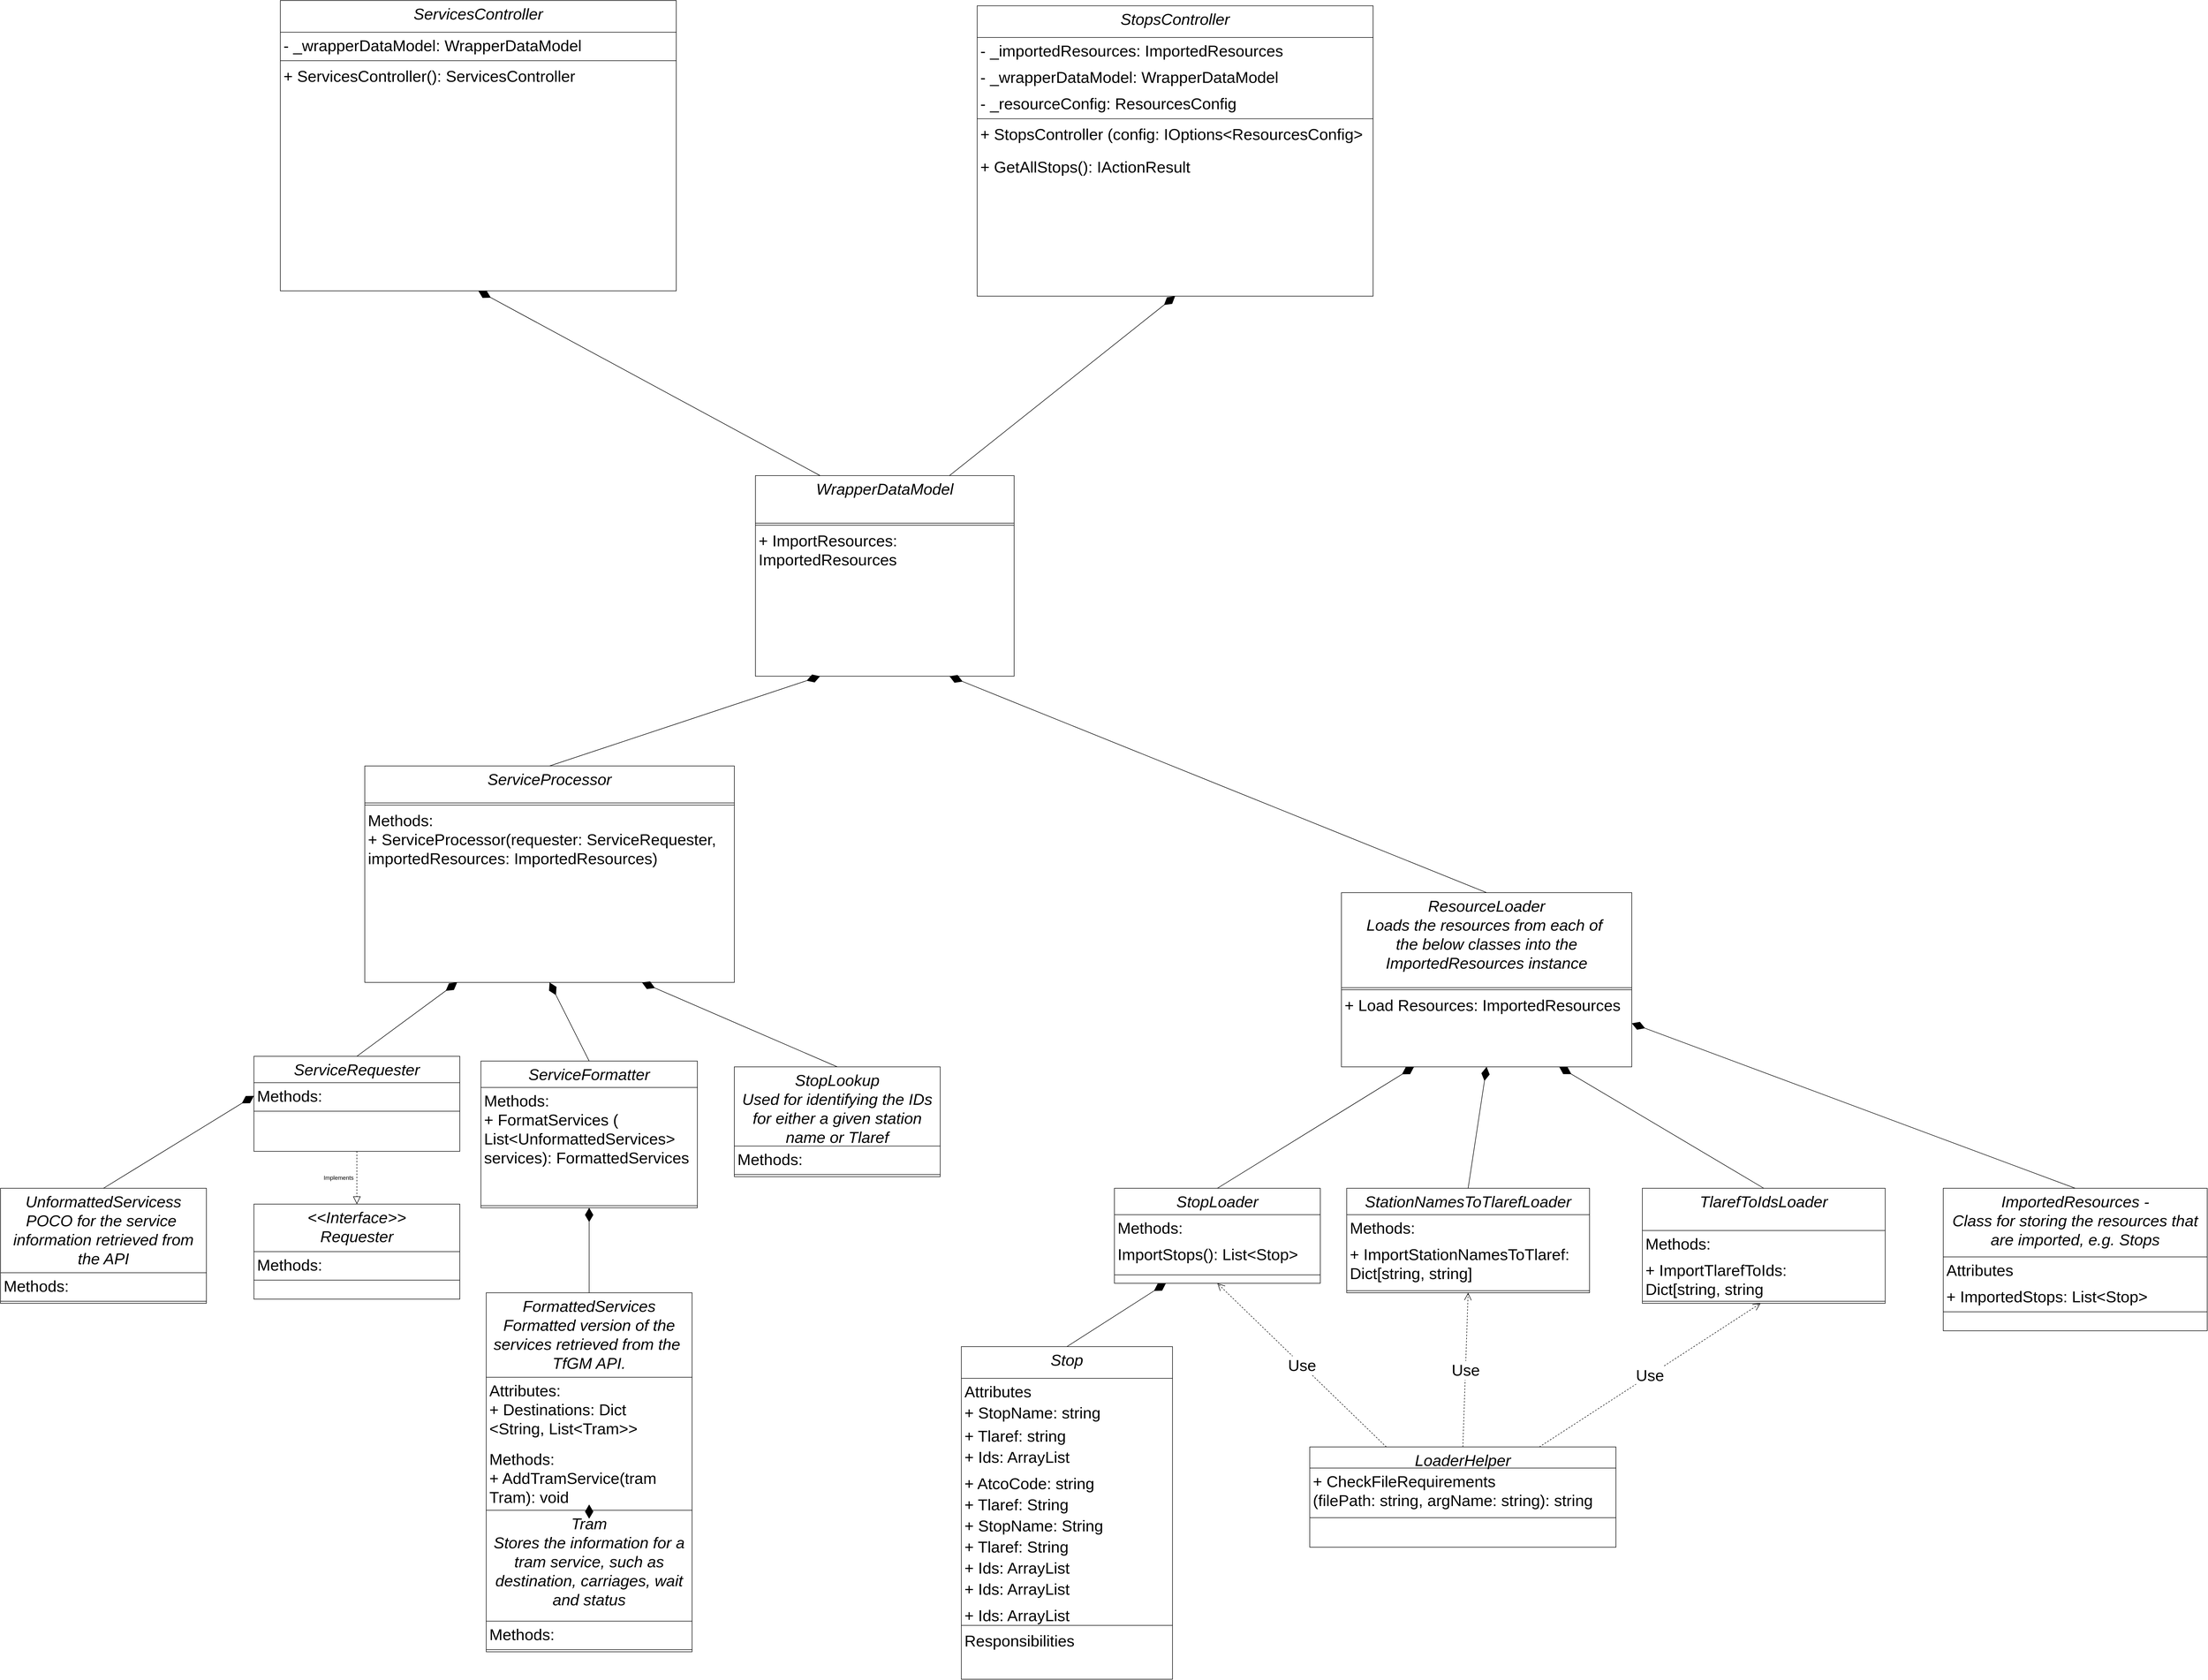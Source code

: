 <mxfile version="16.5.1" type="device"><diagram id="C5RBs43oDa-KdzZeNtuy" name="Page-1"><mxGraphModel dx="2212" dy="3817" grid="1" gridSize="10" guides="1" tooltips="1" connect="1" arrows="1" fold="1" page="1" pageScale="1" pageWidth="3300" pageHeight="2339" math="0" shadow="0"><root><mxCell id="WIyWlLk6GJQsqaUBKTNV-0"/><mxCell id="WIyWlLk6GJQsqaUBKTNV-1" parent="WIyWlLk6GJQsqaUBKTNV-0"/><mxCell id="umMu_IOCSJgN9C3Vmi9t-0" value="StopsController&#10;" style="swimlane;fontStyle=2;align=center;verticalAlign=top;childLayout=stackLayout;horizontal=1;startSize=60;horizontalStack=0;resizeParent=1;resizeLast=0;collapsible=1;marginBottom=0;rounded=0;shadow=0;strokeWidth=1;fontSize=30;" parent="WIyWlLk6GJQsqaUBKTNV-1" vertex="1"><mxGeometry x="1890" y="-990" width="750" height="550" as="geometry"><mxRectangle x="230" y="140" width="160" height="26" as="alternateBounds"/></mxGeometry></mxCell><mxCell id="umMu_IOCSJgN9C3Vmi9t-1" value="- _importedResources: ImportedResources" style="text;align=left;verticalAlign=top;spacingLeft=4;spacingRight=4;overflow=hidden;rotatable=0;points=[[0,0.5],[1,0.5]];portConstraint=eastwest;fontSize=30;" parent="umMu_IOCSJgN9C3Vmi9t-0" vertex="1"><mxGeometry y="60" width="750" height="50" as="geometry"/></mxCell><mxCell id="umMu_IOCSJgN9C3Vmi9t-2" value="- _wrapperDataModel: WrapperDataModel" style="text;align=left;verticalAlign=top;spacingLeft=4;spacingRight=4;overflow=hidden;rotatable=0;points=[[0,0.5],[1,0.5]];portConstraint=eastwest;rounded=0;shadow=0;html=0;fontSize=30;" parent="umMu_IOCSJgN9C3Vmi9t-0" vertex="1"><mxGeometry y="110" width="750" height="50" as="geometry"/></mxCell><mxCell id="umMu_IOCSJgN9C3Vmi9t-3" value="- _resourceConfig: ResourcesConfig" style="text;align=left;verticalAlign=top;spacingLeft=4;spacingRight=4;overflow=hidden;rotatable=0;points=[[0,0.5],[1,0.5]];portConstraint=eastwest;rounded=0;shadow=0;html=0;fontSize=30;" parent="umMu_IOCSJgN9C3Vmi9t-0" vertex="1"><mxGeometry y="160" width="750" height="50" as="geometry"/></mxCell><mxCell id="umMu_IOCSJgN9C3Vmi9t-4" value="" style="line;html=1;strokeWidth=1;align=left;verticalAlign=middle;spacingTop=-1;spacingLeft=3;spacingRight=3;rotatable=0;labelPosition=right;points=[];portConstraint=eastwest;fontSize=30;" parent="umMu_IOCSJgN9C3Vmi9t-0" vertex="1"><mxGeometry y="210" width="750" height="8" as="geometry"/></mxCell><mxCell id="umMu_IOCSJgN9C3Vmi9t-5" value="+ StopsController (config: IOptions&lt;ResourcesConfig&gt;" style="text;align=left;verticalAlign=top;spacingLeft=4;spacingRight=4;overflow=hidden;rotatable=0;points=[[0,0.5],[1,0.5]];portConstraint=eastwest;fontSize=30;" parent="umMu_IOCSJgN9C3Vmi9t-0" vertex="1"><mxGeometry y="218" width="750" height="62" as="geometry"/></mxCell><mxCell id="XrgH619dwSGCwnuP4t7j-2" value="+ GetAllStops(): IActionResult" style="text;align=left;verticalAlign=top;spacingLeft=4;spacingRight=4;overflow=hidden;rotatable=0;points=[[0,0.5],[1,0.5]];portConstraint=eastwest;fontSize=30;" parent="umMu_IOCSJgN9C3Vmi9t-0" vertex="1"><mxGeometry y="280" width="750" height="62" as="geometry"/></mxCell><mxCell id="umMu_IOCSJgN9C3Vmi9t-6" value="Stop" style="swimlane;fontStyle=2;align=center;verticalAlign=top;childLayout=stackLayout;horizontal=1;startSize=60;horizontalStack=0;resizeParent=1;resizeLast=0;collapsible=1;marginBottom=0;rounded=0;shadow=0;strokeWidth=1;fontSize=30;" parent="WIyWlLk6GJQsqaUBKTNV-1" vertex="1"><mxGeometry x="1860" y="1550" width="400" height="630" as="geometry"><mxRectangle x="230" y="140" width="160" height="26" as="alternateBounds"/></mxGeometry></mxCell><mxCell id="umMu_IOCSJgN9C3Vmi9t-50" value="Attributes" style="text;align=left;verticalAlign=top;spacingLeft=4;spacingRight=4;overflow=hidden;rotatable=0;points=[[0,0.5],[1,0.5]];portConstraint=eastwest;fontSize=30;" parent="umMu_IOCSJgN9C3Vmi9t-6" vertex="1"><mxGeometry y="60" width="400" height="40" as="geometry"/></mxCell><mxCell id="umMu_IOCSJgN9C3Vmi9t-7" value="+ StopName: string" style="text;align=left;verticalAlign=top;spacingLeft=4;spacingRight=4;overflow=hidden;rotatable=0;points=[[0,0.5],[1,0.5]];portConstraint=eastwest;fontSize=30;" parent="umMu_IOCSJgN9C3Vmi9t-6" vertex="1"><mxGeometry y="100" width="400" height="44" as="geometry"/></mxCell><mxCell id="umMu_IOCSJgN9C3Vmi9t-8" value="+ Tlaref: string" style="text;align=left;verticalAlign=top;spacingLeft=4;spacingRight=4;overflow=hidden;rotatable=0;points=[[0,0.5],[1,0.5]];portConstraint=eastwest;rounded=0;shadow=0;html=0;fontSize=30;" parent="umMu_IOCSJgN9C3Vmi9t-6" vertex="1"><mxGeometry y="144" width="400" height="40" as="geometry"/></mxCell><mxCell id="umMu_IOCSJgN9C3Vmi9t-54" value="+ Ids: ArrayList" style="text;align=left;verticalAlign=top;spacingLeft=4;spacingRight=4;overflow=hidden;rotatable=0;points=[[0,0.5],[1,0.5]];portConstraint=eastwest;rounded=0;shadow=0;html=0;fontSize=30;" parent="umMu_IOCSJgN9C3Vmi9t-6" vertex="1"><mxGeometry y="184" width="400" height="50" as="geometry"/></mxCell><mxCell id="umMu_IOCSJgN9C3Vmi9t-52" value="+ AtcoCode: string" style="text;align=left;verticalAlign=top;spacingLeft=4;spacingRight=4;overflow=hidden;rotatable=0;points=[[0,0.5],[1,0.5]];portConstraint=eastwest;fontSize=30;" parent="umMu_IOCSJgN9C3Vmi9t-6" vertex="1"><mxGeometry y="234" width="400" height="40" as="geometry"/></mxCell><mxCell id="umMu_IOCSJgN9C3Vmi9t-53" value="+ Tlaref: String" style="text;align=left;verticalAlign=top;spacingLeft=4;spacingRight=4;overflow=hidden;rotatable=0;points=[[0,0.5],[1,0.5]];portConstraint=eastwest;rounded=0;shadow=0;html=0;fontSize=30;" parent="umMu_IOCSJgN9C3Vmi9t-6" vertex="1"><mxGeometry y="274" width="400" height="40" as="geometry"/></mxCell><mxCell id="umMu_IOCSJgN9C3Vmi9t-55" value="+ StopName: String" style="text;align=left;verticalAlign=top;spacingLeft=4;spacingRight=4;overflow=hidden;rotatable=0;points=[[0,0.5],[1,0.5]];portConstraint=eastwest;fontSize=30;" parent="umMu_IOCSJgN9C3Vmi9t-6" vertex="1"><mxGeometry y="314" width="400" height="40" as="geometry"/></mxCell><mxCell id="umMu_IOCSJgN9C3Vmi9t-56" value="+ Tlaref: String" style="text;align=left;verticalAlign=top;spacingLeft=4;spacingRight=4;overflow=hidden;rotatable=0;points=[[0,0.5],[1,0.5]];portConstraint=eastwest;rounded=0;shadow=0;html=0;fontSize=30;" parent="umMu_IOCSJgN9C3Vmi9t-6" vertex="1"><mxGeometry y="354" width="400" height="40" as="geometry"/></mxCell><mxCell id="umMu_IOCSJgN9C3Vmi9t-57" value="+ Ids: ArrayList" style="text;align=left;verticalAlign=top;spacingLeft=4;spacingRight=4;overflow=hidden;rotatable=0;points=[[0,0.5],[1,0.5]];portConstraint=eastwest;rounded=0;shadow=0;html=0;fontSize=30;" parent="umMu_IOCSJgN9C3Vmi9t-6" vertex="1"><mxGeometry y="394" width="400" height="40" as="geometry"/></mxCell><mxCell id="umMu_IOCSJgN9C3Vmi9t-9" value="+ Ids: ArrayList" style="text;align=left;verticalAlign=top;spacingLeft=4;spacingRight=4;overflow=hidden;rotatable=0;points=[[0,0.5],[1,0.5]];portConstraint=eastwest;rounded=0;shadow=0;html=0;fontSize=30;" parent="umMu_IOCSJgN9C3Vmi9t-6" vertex="1"><mxGeometry y="434" width="400" height="50" as="geometry"/></mxCell><mxCell id="umMu_IOCSJgN9C3Vmi9t-58" value="+ Ids: ArrayList" style="text;align=left;verticalAlign=top;spacingLeft=4;spacingRight=4;overflow=hidden;rotatable=0;points=[[0,0.5],[1,0.5]];portConstraint=eastwest;rounded=0;shadow=0;html=0;fontSize=30;" parent="umMu_IOCSJgN9C3Vmi9t-6" vertex="1"><mxGeometry y="484" width="400" height="40" as="geometry"/></mxCell><mxCell id="umMu_IOCSJgN9C3Vmi9t-10" value="" style="line;html=1;strokeWidth=1;align=left;verticalAlign=middle;spacingTop=-1;spacingLeft=3;spacingRight=3;rotatable=0;labelPosition=right;points=[];portConstraint=eastwest;fontSize=30;" parent="umMu_IOCSJgN9C3Vmi9t-6" vertex="1"><mxGeometry y="524" width="400" height="8" as="geometry"/></mxCell><mxCell id="umMu_IOCSJgN9C3Vmi9t-51" value="Responsibilities" style="text;align=left;verticalAlign=top;spacingLeft=4;spacingRight=4;overflow=hidden;rotatable=0;points=[[0,0.5],[1,0.5]];portConstraint=eastwest;fontSize=30;" parent="umMu_IOCSJgN9C3Vmi9t-6" vertex="1"><mxGeometry y="532" width="400" height="42" as="geometry"/></mxCell><mxCell id="umMu_IOCSJgN9C3Vmi9t-12" value="StopLoader" style="swimlane;fontStyle=2;align=center;verticalAlign=top;childLayout=stackLayout;horizontal=1;startSize=50;horizontalStack=0;resizeParent=1;resizeLast=0;collapsible=1;marginBottom=0;rounded=0;shadow=0;strokeWidth=1;fontSize=30;" parent="WIyWlLk6GJQsqaUBKTNV-1" vertex="1"><mxGeometry x="2150" y="1250" width="390" height="180" as="geometry"><mxRectangle x="230" y="140" width="160" height="26" as="alternateBounds"/></mxGeometry></mxCell><mxCell id="umMu_IOCSJgN9C3Vmi9t-81" value="Methods:" style="text;align=left;verticalAlign=top;spacingLeft=4;spacingRight=4;overflow=hidden;rotatable=0;points=[[0,0.5],[1,0.5]];portConstraint=eastwest;fontSize=30;" parent="umMu_IOCSJgN9C3Vmi9t-12" vertex="1"><mxGeometry y="50" width="390" height="50" as="geometry"/></mxCell><mxCell id="umMu_IOCSJgN9C3Vmi9t-13" value="ImportStops(): List&lt;Stop&gt;" style="text;align=left;verticalAlign=top;spacingLeft=4;spacingRight=4;overflow=hidden;rotatable=0;points=[[0,0.5],[1,0.5]];portConstraint=eastwest;fontSize=30;" parent="umMu_IOCSJgN9C3Vmi9t-12" vertex="1"><mxGeometry y="100" width="390" height="60" as="geometry"/></mxCell><mxCell id="umMu_IOCSJgN9C3Vmi9t-16" value="" style="line;html=1;strokeWidth=1;align=left;verticalAlign=middle;spacingTop=-1;spacingLeft=3;spacingRight=3;rotatable=0;labelPosition=right;points=[];portConstraint=eastwest;fontSize=30;" parent="umMu_IOCSJgN9C3Vmi9t-12" vertex="1"><mxGeometry y="160" width="390" height="8" as="geometry"/></mxCell><mxCell id="umMu_IOCSJgN9C3Vmi9t-18" value="ResourceLoader&#10;Loads the resources from each of &#10;the below classes into the &#10;ImportedResources instance" style="swimlane;fontStyle=2;align=center;verticalAlign=top;childLayout=stackLayout;horizontal=1;startSize=180;horizontalStack=0;resizeParent=1;resizeLast=0;collapsible=1;marginBottom=0;rounded=0;shadow=0;strokeWidth=1;fontSize=30;" parent="WIyWlLk6GJQsqaUBKTNV-1" vertex="1"><mxGeometry x="2580" y="690" width="550" height="330" as="geometry"><mxRectangle x="230" y="140" width="160" height="26" as="alternateBounds"/></mxGeometry></mxCell><mxCell id="umMu_IOCSJgN9C3Vmi9t-22" value="" style="line;html=1;strokeWidth=1;align=left;verticalAlign=middle;spacingTop=-1;spacingLeft=3;spacingRight=3;rotatable=0;labelPosition=right;points=[];portConstraint=eastwest;fontSize=30;" parent="umMu_IOCSJgN9C3Vmi9t-18" vertex="1"><mxGeometry y="180" width="550" height="8" as="geometry"/></mxCell><mxCell id="umMu_IOCSJgN9C3Vmi9t-73" value="+ Load Resources: ImportedResources" style="text;align=left;verticalAlign=top;spacingLeft=4;spacingRight=4;overflow=hidden;rotatable=0;points=[[0,0.5],[1,0.5]];portConstraint=eastwest;fontSize=30;" parent="umMu_IOCSJgN9C3Vmi9t-18" vertex="1"><mxGeometry y="188" width="550" height="56" as="geometry"/></mxCell><mxCell id="umMu_IOCSJgN9C3Vmi9t-37" value="ImportedResources - &#10;Class for storing the resources that &#10;are imported, e.g. Stops" style="swimlane;fontStyle=2;align=center;verticalAlign=top;childLayout=stackLayout;horizontal=1;startSize=130;horizontalStack=0;resizeParent=1;resizeLast=0;collapsible=1;marginBottom=0;rounded=0;shadow=0;strokeWidth=1;fontSize=30;" parent="WIyWlLk6GJQsqaUBKTNV-1" vertex="1"><mxGeometry x="3720" y="1250" width="500" height="270" as="geometry"><mxRectangle x="230" y="140" width="160" height="26" as="alternateBounds"/></mxGeometry></mxCell><mxCell id="umMu_IOCSJgN9C3Vmi9t-77" value="Attributes" style="text;align=left;verticalAlign=top;spacingLeft=4;spacingRight=4;overflow=hidden;rotatable=0;points=[[0,0.5],[1,0.5]];portConstraint=eastwest;fontSize=30;" parent="umMu_IOCSJgN9C3Vmi9t-37" vertex="1"><mxGeometry y="130" width="500" height="50" as="geometry"/></mxCell><mxCell id="umMu_IOCSJgN9C3Vmi9t-38" value="+ ImportedStops: List&lt;Stop&gt;" style="text;align=left;verticalAlign=top;spacingLeft=4;spacingRight=4;overflow=hidden;rotatable=0;points=[[0,0.5],[1,0.5]];portConstraint=eastwest;fontSize=30;" parent="umMu_IOCSJgN9C3Vmi9t-37" vertex="1"><mxGeometry y="180" width="500" height="50" as="geometry"/></mxCell><mxCell id="umMu_IOCSJgN9C3Vmi9t-41" value="" style="line;html=1;strokeWidth=1;align=left;verticalAlign=middle;spacingTop=-1;spacingLeft=3;spacingRight=3;rotatable=0;labelPosition=right;points=[];portConstraint=eastwest;fontSize=30;" parent="umMu_IOCSJgN9C3Vmi9t-37" vertex="1"><mxGeometry y="230" width="500" height="8" as="geometry"/></mxCell><mxCell id="umMu_IOCSJgN9C3Vmi9t-43" value="WrapperDataModel" style="swimlane;fontStyle=2;align=center;verticalAlign=top;childLayout=stackLayout;horizontal=1;startSize=90;horizontalStack=0;resizeParent=1;resizeLast=0;collapsible=1;marginBottom=0;rounded=0;shadow=0;strokeWidth=1;fontSize=30;" parent="WIyWlLk6GJQsqaUBKTNV-1" vertex="1"><mxGeometry x="1470" y="-100" width="490" height="380" as="geometry"><mxRectangle x="230" y="140" width="160" height="26" as="alternateBounds"/></mxGeometry></mxCell><mxCell id="umMu_IOCSJgN9C3Vmi9t-47" value="" style="line;html=1;strokeWidth=1;align=left;verticalAlign=middle;spacingTop=-1;spacingLeft=3;spacingRight=3;rotatable=0;labelPosition=right;points=[];portConstraint=eastwest;fontSize=30;" parent="umMu_IOCSJgN9C3Vmi9t-43" vertex="1"><mxGeometry y="90" width="490" height="8" as="geometry"/></mxCell><mxCell id="XrgH619dwSGCwnuP4t7j-0" value="+ ImportResources: &#10;ImportedResources" style="text;align=left;verticalAlign=top;spacingLeft=4;spacingRight=4;overflow=hidden;rotatable=0;points=[[0,0.5],[1,0.5]];portConstraint=eastwest;fontSize=30;" parent="umMu_IOCSJgN9C3Vmi9t-43" vertex="1"><mxGeometry y="98" width="490" height="82" as="geometry"/></mxCell><mxCell id="umMu_IOCSJgN9C3Vmi9t-59" value="StationNamesToTlarefLoader" style="swimlane;fontStyle=2;align=center;verticalAlign=top;childLayout=stackLayout;horizontal=1;startSize=50;horizontalStack=0;resizeParent=1;resizeLast=0;collapsible=1;marginBottom=0;rounded=0;shadow=0;strokeWidth=1;fontSize=30;" parent="WIyWlLk6GJQsqaUBKTNV-1" vertex="1"><mxGeometry x="2590" y="1250" width="460" height="198" as="geometry"><mxRectangle x="230" y="140" width="160" height="26" as="alternateBounds"/></mxGeometry></mxCell><mxCell id="umMu_IOCSJgN9C3Vmi9t-80" value="Methods:" style="text;align=left;verticalAlign=top;spacingLeft=4;spacingRight=4;overflow=hidden;rotatable=0;points=[[0,0.5],[1,0.5]];portConstraint=eastwest;fontSize=30;" parent="umMu_IOCSJgN9C3Vmi9t-59" vertex="1"><mxGeometry y="50" width="460" height="50" as="geometry"/></mxCell><mxCell id="umMu_IOCSJgN9C3Vmi9t-60" value="+ ImportStationNamesToTlaref: &#10;Dict[string, string]" style="text;align=left;verticalAlign=top;spacingLeft=4;spacingRight=4;overflow=hidden;rotatable=0;points=[[0,0.5],[1,0.5]];portConstraint=eastwest;fontSize=30;" parent="umMu_IOCSJgN9C3Vmi9t-59" vertex="1"><mxGeometry y="100" width="460" height="90" as="geometry"/></mxCell><mxCell id="umMu_IOCSJgN9C3Vmi9t-63" value="" style="line;html=1;strokeWidth=1;align=left;verticalAlign=middle;spacingTop=-1;spacingLeft=3;spacingRight=3;rotatable=0;labelPosition=right;points=[];portConstraint=eastwest;fontSize=30;" parent="umMu_IOCSJgN9C3Vmi9t-59" vertex="1"><mxGeometry y="190" width="460" height="8" as="geometry"/></mxCell><mxCell id="umMu_IOCSJgN9C3Vmi9t-65" value="TlarefToIdsLoader" style="swimlane;fontStyle=2;align=center;verticalAlign=top;childLayout=stackLayout;horizontal=1;startSize=80;horizontalStack=0;resizeParent=1;resizeLast=0;collapsible=1;marginBottom=0;rounded=0;shadow=0;strokeWidth=1;fontSize=30;" parent="WIyWlLk6GJQsqaUBKTNV-1" vertex="1"><mxGeometry x="3150" y="1250" width="460" height="218" as="geometry"><mxRectangle x="230" y="140" width="160" height="26" as="alternateBounds"/></mxGeometry></mxCell><mxCell id="umMu_IOCSJgN9C3Vmi9t-78" value="Methods:" style="text;align=left;verticalAlign=top;spacingLeft=4;spacingRight=4;overflow=hidden;rotatable=0;points=[[0,0.5],[1,0.5]];portConstraint=eastwest;fontSize=30;" parent="umMu_IOCSJgN9C3Vmi9t-65" vertex="1"><mxGeometry y="80" width="460" height="50" as="geometry"/></mxCell><mxCell id="umMu_IOCSJgN9C3Vmi9t-66" value="+ ImportTlarefToIds: &#10;Dict[string, string" style="text;align=left;verticalAlign=top;spacingLeft=4;spacingRight=4;overflow=hidden;rotatable=0;points=[[0,0.5],[1,0.5]];portConstraint=eastwest;fontSize=30;" parent="umMu_IOCSJgN9C3Vmi9t-65" vertex="1"><mxGeometry y="130" width="460" height="80" as="geometry"/></mxCell><mxCell id="umMu_IOCSJgN9C3Vmi9t-69" value="" style="line;html=1;strokeWidth=1;align=left;verticalAlign=middle;spacingTop=-1;spacingLeft=3;spacingRight=3;rotatable=0;labelPosition=right;points=[];portConstraint=eastwest;fontSize=30;" parent="umMu_IOCSJgN9C3Vmi9t-65" vertex="1"><mxGeometry y="210" width="460" height="8" as="geometry"/></mxCell><mxCell id="umMu_IOCSJgN9C3Vmi9t-74" value="LoaderHelper" style="swimlane;fontStyle=2;align=center;verticalAlign=top;childLayout=stackLayout;horizontal=1;startSize=40;horizontalStack=0;resizeParent=1;resizeLast=0;collapsible=1;marginBottom=0;rounded=0;shadow=0;strokeWidth=1;fontSize=30;" parent="WIyWlLk6GJQsqaUBKTNV-1" vertex="1"><mxGeometry x="2520" y="1740" width="580" height="190" as="geometry"><mxRectangle x="230" y="140" width="160" height="26" as="alternateBounds"/></mxGeometry></mxCell><mxCell id="umMu_IOCSJgN9C3Vmi9t-75" value="+ CheckFileRequirements &#10;(filePath: string, argName: string): string" style="text;align=left;verticalAlign=top;spacingLeft=4;spacingRight=4;overflow=hidden;rotatable=0;points=[[0,0.5],[1,0.5]];portConstraint=eastwest;fontSize=30;" parent="umMu_IOCSJgN9C3Vmi9t-74" vertex="1"><mxGeometry y="40" width="580" height="90" as="geometry"/></mxCell><mxCell id="umMu_IOCSJgN9C3Vmi9t-76" value="" style="line;html=1;strokeWidth=1;align=left;verticalAlign=middle;spacingTop=-1;spacingLeft=3;spacingRight=3;rotatable=0;labelPosition=right;points=[];portConstraint=eastwest;fontSize=30;" parent="umMu_IOCSJgN9C3Vmi9t-74" vertex="1"><mxGeometry y="130" width="580" height="8" as="geometry"/></mxCell><mxCell id="umMu_IOCSJgN9C3Vmi9t-86" value="" style="endArrow=diamondThin;endFill=1;endSize=24;html=1;rounded=0;fontSize=30;entryX=1;entryY=0.75;entryDx=0;entryDy=0;exitX=0.5;exitY=0;exitDx=0;exitDy=0;" parent="WIyWlLk6GJQsqaUBKTNV-1" source="umMu_IOCSJgN9C3Vmi9t-37" target="umMu_IOCSJgN9C3Vmi9t-18" edge="1"><mxGeometry width="160" relative="1" as="geometry"><mxPoint x="2965" y="1750" as="sourcePoint"/><mxPoint x="3390" y="1478" as="targetPoint"/></mxGeometry></mxCell><mxCell id="umMu_IOCSJgN9C3Vmi9t-87" value="" style="endArrow=diamondThin;endFill=1;endSize=24;html=1;rounded=0;fontSize=30;entryX=0.75;entryY=1;entryDx=0;entryDy=0;exitX=0.5;exitY=0;exitDx=0;exitDy=0;" parent="WIyWlLk6GJQsqaUBKTNV-1" source="umMu_IOCSJgN9C3Vmi9t-65" target="umMu_IOCSJgN9C3Vmi9t-18" edge="1"><mxGeometry width="160" relative="1" as="geometry"><mxPoint x="2975" y="1760" as="sourcePoint"/><mxPoint x="3400" y="1488" as="targetPoint"/></mxGeometry></mxCell><mxCell id="umMu_IOCSJgN9C3Vmi9t-88" value="" style="endArrow=diamondThin;endFill=1;endSize=24;html=1;rounded=0;fontSize=30;entryX=0.5;entryY=1;entryDx=0;entryDy=0;exitX=0.5;exitY=0;exitDx=0;exitDy=0;" parent="WIyWlLk6GJQsqaUBKTNV-1" source="umMu_IOCSJgN9C3Vmi9t-59" target="umMu_IOCSJgN9C3Vmi9t-18" edge="1"><mxGeometry width="160" relative="1" as="geometry"><mxPoint x="3390" y="1260" as="sourcePoint"/><mxPoint x="3232.5" y="1000" as="targetPoint"/></mxGeometry></mxCell><mxCell id="umMu_IOCSJgN9C3Vmi9t-89" value="" style="endArrow=diamondThin;endFill=1;endSize=24;html=1;rounded=0;fontSize=30;entryX=0.25;entryY=1;entryDx=0;entryDy=0;exitX=0.5;exitY=0;exitDx=0;exitDy=0;" parent="WIyWlLk6GJQsqaUBKTNV-1" source="umMu_IOCSJgN9C3Vmi9t-12" target="umMu_IOCSJgN9C3Vmi9t-18" edge="1"><mxGeometry width="160" relative="1" as="geometry"><mxPoint x="2830" y="1260" as="sourcePoint"/><mxPoint x="3095" y="1000" as="targetPoint"/></mxGeometry></mxCell><mxCell id="umMu_IOCSJgN9C3Vmi9t-90" value="" style="endArrow=diamondThin;endFill=1;endSize=24;html=1;rounded=0;fontSize=30;entryX=0.25;entryY=1;entryDx=0;entryDy=0;exitX=0.5;exitY=0;exitDx=0;exitDy=0;" parent="WIyWlLk6GJQsqaUBKTNV-1" source="umMu_IOCSJgN9C3Vmi9t-6" target="umMu_IOCSJgN9C3Vmi9t-12" edge="1"><mxGeometry width="160" relative="1" as="geometry"><mxPoint x="2355" y="1260" as="sourcePoint"/><mxPoint x="2917.5" y="1000" as="targetPoint"/></mxGeometry></mxCell><mxCell id="umMu_IOCSJgN9C3Vmi9t-91" value="Use" style="endArrow=open;endSize=12;dashed=1;html=1;rounded=0;fontSize=30;entryX=0.5;entryY=1;entryDx=0;entryDy=0;exitX=0.25;exitY=0;exitDx=0;exitDy=0;" parent="WIyWlLk6GJQsqaUBKTNV-1" source="umMu_IOCSJgN9C3Vmi9t-74" target="umMu_IOCSJgN9C3Vmi9t-12" edge="1"><mxGeometry width="160" relative="1" as="geometry"><mxPoint x="2670" y="1390" as="sourcePoint"/><mxPoint x="2830" y="1390" as="targetPoint"/></mxGeometry></mxCell><mxCell id="umMu_IOCSJgN9C3Vmi9t-93" value="Use" style="endArrow=open;endSize=12;dashed=1;html=1;rounded=0;fontSize=30;entryX=0.5;entryY=1;entryDx=0;entryDy=0;exitX=0.5;exitY=0;exitDx=0;exitDy=0;" parent="WIyWlLk6GJQsqaUBKTNV-1" source="umMu_IOCSJgN9C3Vmi9t-74" target="umMu_IOCSJgN9C3Vmi9t-59" edge="1"><mxGeometry width="160" relative="1" as="geometry"><mxPoint x="2910" y="1580" as="sourcePoint"/><mxPoint x="2830" y="1390" as="targetPoint"/></mxGeometry></mxCell><mxCell id="umMu_IOCSJgN9C3Vmi9t-94" value="Use" style="endArrow=open;endSize=12;dashed=1;html=1;rounded=0;fontSize=30;exitX=0.75;exitY=0;exitDx=0;exitDy=0;" parent="WIyWlLk6GJQsqaUBKTNV-1" source="umMu_IOCSJgN9C3Vmi9t-74" target="umMu_IOCSJgN9C3Vmi9t-69" edge="1"><mxGeometry width="160" relative="1" as="geometry"><mxPoint x="2970" y="1750" as="sourcePoint"/><mxPoint x="2365" y="1450" as="targetPoint"/></mxGeometry></mxCell><mxCell id="XrgH619dwSGCwnuP4t7j-1" value="" style="endArrow=diamondThin;endFill=1;endSize=24;html=1;rounded=0;fontSize=30;exitX=0.5;exitY=0;exitDx=0;exitDy=0;entryX=0.75;entryY=1;entryDx=0;entryDy=0;" parent="WIyWlLk6GJQsqaUBKTNV-1" source="umMu_IOCSJgN9C3Vmi9t-18" target="umMu_IOCSJgN9C3Vmi9t-43" edge="1"><mxGeometry width="160" relative="1" as="geometry"><mxPoint x="2050" y="800" as="sourcePoint"/><mxPoint x="1570" y="550" as="targetPoint"/></mxGeometry></mxCell><mxCell id="XrgH619dwSGCwnuP4t7j-3" value="ServicesController" style="swimlane;fontStyle=2;align=center;verticalAlign=top;childLayout=stackLayout;horizontal=1;startSize=60;horizontalStack=0;resizeParent=1;resizeLast=0;collapsible=1;marginBottom=0;rounded=0;shadow=0;strokeWidth=1;fontSize=30;" parent="WIyWlLk6GJQsqaUBKTNV-1" vertex="1"><mxGeometry x="570" y="-1000" width="750" height="550" as="geometry"><mxRectangle x="230" y="140" width="160" height="26" as="alternateBounds"/></mxGeometry></mxCell><mxCell id="XrgH619dwSGCwnuP4t7j-5" value="- _wrapperDataModel: WrapperDataModel" style="text;align=left;verticalAlign=top;spacingLeft=4;spacingRight=4;overflow=hidden;rotatable=0;points=[[0,0.5],[1,0.5]];portConstraint=eastwest;rounded=0;shadow=0;html=0;fontSize=30;" parent="XrgH619dwSGCwnuP4t7j-3" vertex="1"><mxGeometry y="60" width="750" height="50" as="geometry"/></mxCell><mxCell id="XrgH619dwSGCwnuP4t7j-7" value="" style="line;html=1;strokeWidth=1;align=left;verticalAlign=middle;spacingTop=-1;spacingLeft=3;spacingRight=3;rotatable=0;labelPosition=right;points=[];portConstraint=eastwest;fontSize=30;" parent="XrgH619dwSGCwnuP4t7j-3" vertex="1"><mxGeometry y="110" width="750" height="8" as="geometry"/></mxCell><mxCell id="XrgH619dwSGCwnuP4t7j-8" value="+ ServicesController(): ServicesController" style="text;align=left;verticalAlign=top;spacingLeft=4;spacingRight=4;overflow=hidden;rotatable=0;points=[[0,0.5],[1,0.5]];portConstraint=eastwest;fontSize=30;" parent="XrgH619dwSGCwnuP4t7j-3" vertex="1"><mxGeometry y="118" width="750" height="62" as="geometry"/></mxCell><mxCell id="XrgH619dwSGCwnuP4t7j-10" value="ServiceProcessor" style="swimlane;fontStyle=2;align=center;verticalAlign=top;childLayout=stackLayout;horizontal=1;startSize=70;horizontalStack=0;resizeParent=1;resizeLast=0;collapsible=1;marginBottom=0;rounded=0;shadow=0;strokeWidth=1;fontSize=30;" parent="WIyWlLk6GJQsqaUBKTNV-1" vertex="1"><mxGeometry x="730" y="450" width="700" height="410" as="geometry"><mxRectangle x="230" y="140" width="160" height="26" as="alternateBounds"/></mxGeometry></mxCell><mxCell id="XrgH619dwSGCwnuP4t7j-11" value="" style="line;html=1;strokeWidth=1;align=left;verticalAlign=middle;spacingTop=-1;spacingLeft=3;spacingRight=3;rotatable=0;labelPosition=right;points=[];portConstraint=eastwest;fontSize=30;" parent="XrgH619dwSGCwnuP4t7j-10" vertex="1"><mxGeometry y="70" width="700" height="8" as="geometry"/></mxCell><mxCell id="ExkUz2O7aFWvQmomt4SC-10" value="Methods:&#10;+ ServiceProcessor(requester: ServiceRequester, &#10;importedResources: ImportedResources)" style="text;align=left;verticalAlign=top;spacingLeft=4;spacingRight=4;overflow=hidden;rotatable=0;points=[[0,0.5],[1,0.5]];portConstraint=eastwest;fontSize=30;" parent="XrgH619dwSGCwnuP4t7j-10" vertex="1"><mxGeometry y="78" width="700" height="242" as="geometry"/></mxCell><mxCell id="XrgH619dwSGCwnuP4t7j-13" value="ServiceRequester" style="swimlane;fontStyle=2;align=center;verticalAlign=top;childLayout=stackLayout;horizontal=1;startSize=50;horizontalStack=0;resizeParent=1;resizeLast=0;collapsible=1;marginBottom=0;rounded=0;shadow=0;strokeWidth=1;fontSize=30;" parent="WIyWlLk6GJQsqaUBKTNV-1" vertex="1"><mxGeometry x="520" y="1000" width="390" height="180" as="geometry"><mxRectangle x="230" y="140" width="160" height="26" as="alternateBounds"/></mxGeometry></mxCell><mxCell id="XrgH619dwSGCwnuP4t7j-14" value="Methods:" style="text;align=left;verticalAlign=top;spacingLeft=4;spacingRight=4;overflow=hidden;rotatable=0;points=[[0,0.5],[1,0.5]];portConstraint=eastwest;fontSize=30;" parent="XrgH619dwSGCwnuP4t7j-13" vertex="1"><mxGeometry y="50" width="390" height="50" as="geometry"/></mxCell><mxCell id="XrgH619dwSGCwnuP4t7j-16" value="" style="line;html=1;strokeWidth=1;align=left;verticalAlign=middle;spacingTop=-1;spacingLeft=3;spacingRight=3;rotatable=0;labelPosition=right;points=[];portConstraint=eastwest;fontSize=30;" parent="XrgH619dwSGCwnuP4t7j-13" vertex="1"><mxGeometry y="100" width="390" height="8" as="geometry"/></mxCell><mxCell id="XrgH619dwSGCwnuP4t7j-17" value="UnformattedServicess&#10;POCO for the service &#10;information retrieved from&#10;the API" style="swimlane;fontStyle=2;align=center;verticalAlign=top;childLayout=stackLayout;horizontal=1;startSize=160;horizontalStack=0;resizeParent=1;resizeLast=0;collapsible=1;marginBottom=0;rounded=0;shadow=0;strokeWidth=1;fontSize=30;" parent="WIyWlLk6GJQsqaUBKTNV-1" vertex="1"><mxGeometry x="40" y="1250" width="390" height="218" as="geometry"><mxRectangle x="230" y="140" width="160" height="26" as="alternateBounds"/></mxGeometry></mxCell><mxCell id="XrgH619dwSGCwnuP4t7j-18" value="Methods:" style="text;align=left;verticalAlign=top;spacingLeft=4;spacingRight=4;overflow=hidden;rotatable=0;points=[[0,0.5],[1,0.5]];portConstraint=eastwest;fontSize=30;" parent="XrgH619dwSGCwnuP4t7j-17" vertex="1"><mxGeometry y="160" width="390" height="50" as="geometry"/></mxCell><mxCell id="XrgH619dwSGCwnuP4t7j-19" value="" style="line;html=1;strokeWidth=1;align=left;verticalAlign=middle;spacingTop=-1;spacingLeft=3;spacingRight=3;rotatable=0;labelPosition=right;points=[];portConstraint=eastwest;fontSize=30;" parent="XrgH619dwSGCwnuP4t7j-17" vertex="1"><mxGeometry y="210" width="390" height="8" as="geometry"/></mxCell><mxCell id="XrgH619dwSGCwnuP4t7j-20" value="ServiceFormatter" style="swimlane;fontStyle=2;align=center;verticalAlign=top;childLayout=stackLayout;horizontal=1;startSize=50;horizontalStack=0;resizeParent=1;resizeLast=0;collapsible=1;marginBottom=0;rounded=0;shadow=0;strokeWidth=1;fontSize=30;" parent="WIyWlLk6GJQsqaUBKTNV-1" vertex="1"><mxGeometry x="950" y="1009" width="410" height="278" as="geometry"><mxRectangle x="230" y="140" width="160" height="26" as="alternateBounds"/></mxGeometry></mxCell><mxCell id="XrgH619dwSGCwnuP4t7j-21" value="Methods:&#10;+ FormatServices (&#10;List&lt;UnformattedServices&gt; &#10;services): FormattedServices" style="text;align=left;verticalAlign=top;spacingLeft=4;spacingRight=4;overflow=hidden;rotatable=0;points=[[0,0.5],[1,0.5]];portConstraint=eastwest;fontSize=30;" parent="XrgH619dwSGCwnuP4t7j-20" vertex="1"><mxGeometry y="50" width="410" height="220" as="geometry"/></mxCell><mxCell id="XrgH619dwSGCwnuP4t7j-22" value="" style="line;html=1;strokeWidth=1;align=left;verticalAlign=middle;spacingTop=-1;spacingLeft=3;spacingRight=3;rotatable=0;labelPosition=right;points=[];portConstraint=eastwest;fontSize=30;" parent="XrgH619dwSGCwnuP4t7j-20" vertex="1"><mxGeometry y="270" width="410" height="8" as="geometry"/></mxCell><mxCell id="XrgH619dwSGCwnuP4t7j-23" value="FormattedServices&#10;Formatted version of the&#10;services retrieved from the &#10;TfGM API." style="swimlane;fontStyle=2;align=center;verticalAlign=top;childLayout=stackLayout;horizontal=1;startSize=160;horizontalStack=0;resizeParent=1;resizeLast=0;collapsible=1;marginBottom=0;rounded=0;shadow=0;strokeWidth=1;fontSize=30;" parent="WIyWlLk6GJQsqaUBKTNV-1" vertex="1"><mxGeometry x="960" y="1448" width="390" height="428" as="geometry"><mxRectangle x="230" y="140" width="160" height="26" as="alternateBounds"/></mxGeometry></mxCell><mxCell id="8Zm7nGyZqGGslgl-Nain-9" value="Attributes:&#10;+ Destinations: Dict &#10;&lt;String, List&lt;Tram&gt;&gt;" style="text;align=left;verticalAlign=top;spacingLeft=4;spacingRight=4;overflow=hidden;rotatable=0;points=[[0,0.5],[1,0.5]];portConstraint=eastwest;fontSize=30;" parent="XrgH619dwSGCwnuP4t7j-23" vertex="1"><mxGeometry y="160" width="390" height="130" as="geometry"/></mxCell><mxCell id="XrgH619dwSGCwnuP4t7j-24" value="Methods:&#10;+ AddTramService(tram &#10;Tram): void&#10;" style="text;align=left;verticalAlign=top;spacingLeft=4;spacingRight=4;overflow=hidden;rotatable=0;points=[[0,0.5],[1,0.5]];portConstraint=eastwest;fontSize=30;" parent="XrgH619dwSGCwnuP4t7j-23" vertex="1"><mxGeometry y="290" width="390" height="130" as="geometry"/></mxCell><mxCell id="XrgH619dwSGCwnuP4t7j-25" value="" style="line;html=1;strokeWidth=1;align=left;verticalAlign=middle;spacingTop=-1;spacingLeft=3;spacingRight=3;rotatable=0;labelPosition=right;points=[];portConstraint=eastwest;fontSize=30;" parent="XrgH619dwSGCwnuP4t7j-23" vertex="1"><mxGeometry y="420" width="390" height="8" as="geometry"/></mxCell><mxCell id="XrgH619dwSGCwnuP4t7j-29" value="" style="endArrow=diamondThin;endFill=1;endSize=24;html=1;rounded=0;fontSize=30;entryX=0.5;entryY=1;entryDx=0;entryDy=0;exitX=0.5;exitY=0;exitDx=0;exitDy=0;" parent="WIyWlLk6GJQsqaUBKTNV-1" source="XrgH619dwSGCwnuP4t7j-23" target="XrgH619dwSGCwnuP4t7j-20" edge="1"><mxGeometry width="160" relative="1" as="geometry"><mxPoint x="2370" y="1560" as="sourcePoint"/><mxPoint x="2557.5" y="1440" as="targetPoint"/></mxGeometry></mxCell><mxCell id="XrgH619dwSGCwnuP4t7j-30" value="" style="endArrow=diamondThin;endFill=1;endSize=24;html=1;rounded=0;fontSize=30;exitX=0.5;exitY=0;exitDx=0;exitDy=0;entryX=0;entryY=0.5;entryDx=0;entryDy=0;" parent="WIyWlLk6GJQsqaUBKTNV-1" source="XrgH619dwSGCwnuP4t7j-17" target="XrgH619dwSGCwnuP4t7j-14" edge="1"><mxGeometry width="160" relative="1" as="geometry"><mxPoint x="1335" y="1580" as="sourcePoint"/><mxPoint x="1335" y="1190" as="targetPoint"/></mxGeometry></mxCell><mxCell id="XrgH619dwSGCwnuP4t7j-31" value="" style="endArrow=diamondThin;endFill=1;endSize=24;html=1;rounded=0;fontSize=30;entryX=0.5;entryY=1;entryDx=0;entryDy=0;exitX=0.5;exitY=0;exitDx=0;exitDy=0;" parent="WIyWlLk6GJQsqaUBKTNV-1" source="XrgH619dwSGCwnuP4t7j-20" target="XrgH619dwSGCwnuP4t7j-10" edge="1"><mxGeometry width="160" relative="1" as="geometry"><mxPoint x="1365" y="1380" as="sourcePoint"/><mxPoint x="1365" y="1180" as="targetPoint"/></mxGeometry></mxCell><mxCell id="XrgH619dwSGCwnuP4t7j-32" value="" style="endArrow=diamondThin;endFill=1;endSize=24;html=1;rounded=0;fontSize=30;entryX=0.25;entryY=1;entryDx=0;entryDy=0;exitX=0.5;exitY=0;exitDx=0;exitDy=0;" parent="WIyWlLk6GJQsqaUBKTNV-1" source="XrgH619dwSGCwnuP4t7j-13" target="XrgH619dwSGCwnuP4t7j-10" edge="1"><mxGeometry width="160" relative="1" as="geometry"><mxPoint x="1365" y="1000" as="sourcePoint"/><mxPoint x="1202.5" y="880" as="targetPoint"/></mxGeometry></mxCell><mxCell id="XrgH619dwSGCwnuP4t7j-33" value="" style="endArrow=diamondThin;endFill=1;endSize=24;html=1;rounded=0;fontSize=30;entryX=0.25;entryY=1;entryDx=0;entryDy=0;exitX=0.5;exitY=0;exitDx=0;exitDy=0;" parent="WIyWlLk6GJQsqaUBKTNV-1" source="XrgH619dwSGCwnuP4t7j-10" target="umMu_IOCSJgN9C3Vmi9t-43" edge="1"><mxGeometry width="160" relative="1" as="geometry"><mxPoint x="1375" y="1010" as="sourcePoint"/><mxPoint x="1212.5" y="890" as="targetPoint"/></mxGeometry></mxCell><mxCell id="XrgH619dwSGCwnuP4t7j-35" value="" style="endArrow=diamondThin;endFill=1;endSize=24;html=1;rounded=0;fontSize=30;exitX=0.25;exitY=0;exitDx=0;exitDy=0;entryX=0.5;entryY=1;entryDx=0;entryDy=0;" parent="WIyWlLk6GJQsqaUBKTNV-1" source="umMu_IOCSJgN9C3Vmi9t-43" target="XrgH619dwSGCwnuP4t7j-3" edge="1"><mxGeometry width="160" relative="1" as="geometry"><mxPoint x="1065" y="670.0" as="sourcePoint"/><mxPoint x="940" y="-460" as="targetPoint"/></mxGeometry></mxCell><mxCell id="XrgH619dwSGCwnuP4t7j-36" value="" style="endArrow=diamondThin;endFill=1;endSize=24;html=1;rounded=0;fontSize=30;exitX=0.75;exitY=0;exitDx=0;exitDy=0;entryX=0.5;entryY=1;entryDx=0;entryDy=0;" parent="WIyWlLk6GJQsqaUBKTNV-1" source="umMu_IOCSJgN9C3Vmi9t-43" target="umMu_IOCSJgN9C3Vmi9t-0" edge="1"><mxGeometry width="160" relative="1" as="geometry"><mxPoint x="1682.5" y="110" as="sourcePoint"/><mxPoint x="955" y="-440" as="targetPoint"/></mxGeometry></mxCell><mxCell id="ExkUz2O7aFWvQmomt4SC-0" value="&lt;&lt;Interface&gt;&gt;&#10;Requester" style="swimlane;fontStyle=2;align=center;verticalAlign=top;childLayout=stackLayout;horizontal=1;startSize=90;horizontalStack=0;resizeParent=1;resizeLast=0;collapsible=1;marginBottom=0;rounded=0;shadow=0;strokeWidth=1;fontSize=30;" parent="WIyWlLk6GJQsqaUBKTNV-1" vertex="1"><mxGeometry x="520" y="1280" width="390" height="180" as="geometry"><mxRectangle x="230" y="140" width="160" height="26" as="alternateBounds"/></mxGeometry></mxCell><mxCell id="ExkUz2O7aFWvQmomt4SC-1" value="Methods:" style="text;align=left;verticalAlign=top;spacingLeft=4;spacingRight=4;overflow=hidden;rotatable=0;points=[[0,0.5],[1,0.5]];portConstraint=eastwest;fontSize=30;" parent="ExkUz2O7aFWvQmomt4SC-0" vertex="1"><mxGeometry y="90" width="390" height="50" as="geometry"/></mxCell><mxCell id="ExkUz2O7aFWvQmomt4SC-2" value="" style="line;html=1;strokeWidth=1;align=left;verticalAlign=middle;spacingTop=-1;spacingLeft=3;spacingRight=3;rotatable=0;labelPosition=right;points=[];portConstraint=eastwest;fontSize=30;" parent="ExkUz2O7aFWvQmomt4SC-0" vertex="1"><mxGeometry y="140" width="390" height="8" as="geometry"/></mxCell><mxCell id="ExkUz2O7aFWvQmomt4SC-3" value="" style="endArrow=block;dashed=1;endFill=0;endSize=12;html=1;rounded=0;entryX=0.5;entryY=0;entryDx=0;entryDy=0;exitX=0.5;exitY=1;exitDx=0;exitDy=0;" parent="WIyWlLk6GJQsqaUBKTNV-1" source="XrgH619dwSGCwnuP4t7j-13" target="ExkUz2O7aFWvQmomt4SC-0" edge="1"><mxGeometry width="160" relative="1" as="geometry"><mxPoint x="690" y="1206.89" as="sourcePoint"/><mxPoint x="850" y="1206.89" as="targetPoint"/></mxGeometry></mxCell><mxCell id="ExkUz2O7aFWvQmomt4SC-4" value="Implements" style="edgeLabel;html=1;align=center;verticalAlign=middle;resizable=0;points=[];" parent="ExkUz2O7aFWvQmomt4SC-3" vertex="1" connectable="0"><mxGeometry x="-0.482" y="2" relative="1" as="geometry"><mxPoint x="-37" y="24" as="offset"/></mxGeometry></mxCell><mxCell id="ExkUz2O7aFWvQmomt4SC-5" value="StopLookup&#10;Used for identifying the IDs&#10;for either a given station &#10;name or Tlaref" style="swimlane;fontStyle=2;align=center;verticalAlign=top;childLayout=stackLayout;horizontal=1;startSize=150;horizontalStack=0;resizeParent=1;resizeLast=0;collapsible=1;marginBottom=0;rounded=0;shadow=0;strokeWidth=1;fontSize=30;" parent="WIyWlLk6GJQsqaUBKTNV-1" vertex="1"><mxGeometry x="1430" y="1020" width="390" height="208" as="geometry"><mxRectangle x="230" y="140" width="160" height="26" as="alternateBounds"/></mxGeometry></mxCell><mxCell id="ExkUz2O7aFWvQmomt4SC-6" value="Methods:" style="text;align=left;verticalAlign=top;spacingLeft=4;spacingRight=4;overflow=hidden;rotatable=0;points=[[0,0.5],[1,0.5]];portConstraint=eastwest;fontSize=30;" parent="ExkUz2O7aFWvQmomt4SC-5" vertex="1"><mxGeometry y="150" width="390" height="50" as="geometry"/></mxCell><mxCell id="ExkUz2O7aFWvQmomt4SC-7" value="" style="line;html=1;strokeWidth=1;align=left;verticalAlign=middle;spacingTop=-1;spacingLeft=3;spacingRight=3;rotatable=0;labelPosition=right;points=[];portConstraint=eastwest;fontSize=30;" parent="ExkUz2O7aFWvQmomt4SC-5" vertex="1"><mxGeometry y="200" width="390" height="8" as="geometry"/></mxCell><mxCell id="ExkUz2O7aFWvQmomt4SC-8" value="" style="endArrow=diamondThin;endFill=1;endSize=24;html=1;rounded=0;fontSize=30;entryX=0.75;entryY=1;entryDx=0;entryDy=0;exitX=0.5;exitY=0;exitDx=0;exitDy=0;" parent="WIyWlLk6GJQsqaUBKTNV-1" source="ExkUz2O7aFWvQmomt4SC-5" target="XrgH619dwSGCwnuP4t7j-10" edge="1"><mxGeometry width="160" relative="1" as="geometry"><mxPoint x="1165" y="1019" as="sourcePoint"/><mxPoint x="1065" y="880" as="targetPoint"/></mxGeometry></mxCell><mxCell id="8Zm7nGyZqGGslgl-Nain-5" value="Tram&#10;Stores the information for a&#10;tram service, such as&#10;destination, carriages, wait &#10;and status" style="swimlane;fontStyle=2;align=center;verticalAlign=top;childLayout=stackLayout;horizontal=1;startSize=210;horizontalStack=0;resizeParent=1;resizeLast=0;collapsible=1;marginBottom=0;rounded=0;shadow=0;strokeWidth=1;fontSize=30;" parent="WIyWlLk6GJQsqaUBKTNV-1" vertex="1"><mxGeometry x="960" y="1860" width="390" height="268" as="geometry"><mxRectangle x="230" y="140" width="160" height="26" as="alternateBounds"/></mxGeometry></mxCell><mxCell id="8Zm7nGyZqGGslgl-Nain-6" value="Methods:" style="text;align=left;verticalAlign=top;spacingLeft=4;spacingRight=4;overflow=hidden;rotatable=0;points=[[0,0.5],[1,0.5]];portConstraint=eastwest;fontSize=30;" parent="8Zm7nGyZqGGslgl-Nain-5" vertex="1"><mxGeometry y="210" width="390" height="50" as="geometry"/></mxCell><mxCell id="8Zm7nGyZqGGslgl-Nain-7" value="" style="line;html=1;strokeWidth=1;align=left;verticalAlign=middle;spacingTop=-1;spacingLeft=3;spacingRight=3;rotatable=0;labelPosition=right;points=[];portConstraint=eastwest;fontSize=30;" parent="8Zm7nGyZqGGslgl-Nain-5" vertex="1"><mxGeometry y="260" width="390" height="8" as="geometry"/></mxCell><mxCell id="8Zm7nGyZqGGslgl-Nain-8" value="" style="endArrow=diamondThin;endFill=1;endSize=24;html=1;rounded=0;fontSize=30;exitX=0.5;exitY=0;exitDx=0;exitDy=0;entryX=0.5;entryY=1;entryDx=0;entryDy=0;" parent="WIyWlLk6GJQsqaUBKTNV-1" source="8Zm7nGyZqGGslgl-Nain-5" target="XrgH619dwSGCwnuP4t7j-23" edge="1"><mxGeometry width="160" relative="1" as="geometry"><mxPoint x="1175" y="1766" as="sourcePoint"/><mxPoint x="1165" y="1974" as="targetPoint"/></mxGeometry></mxCell></root></mxGraphModel></diagram></mxfile>